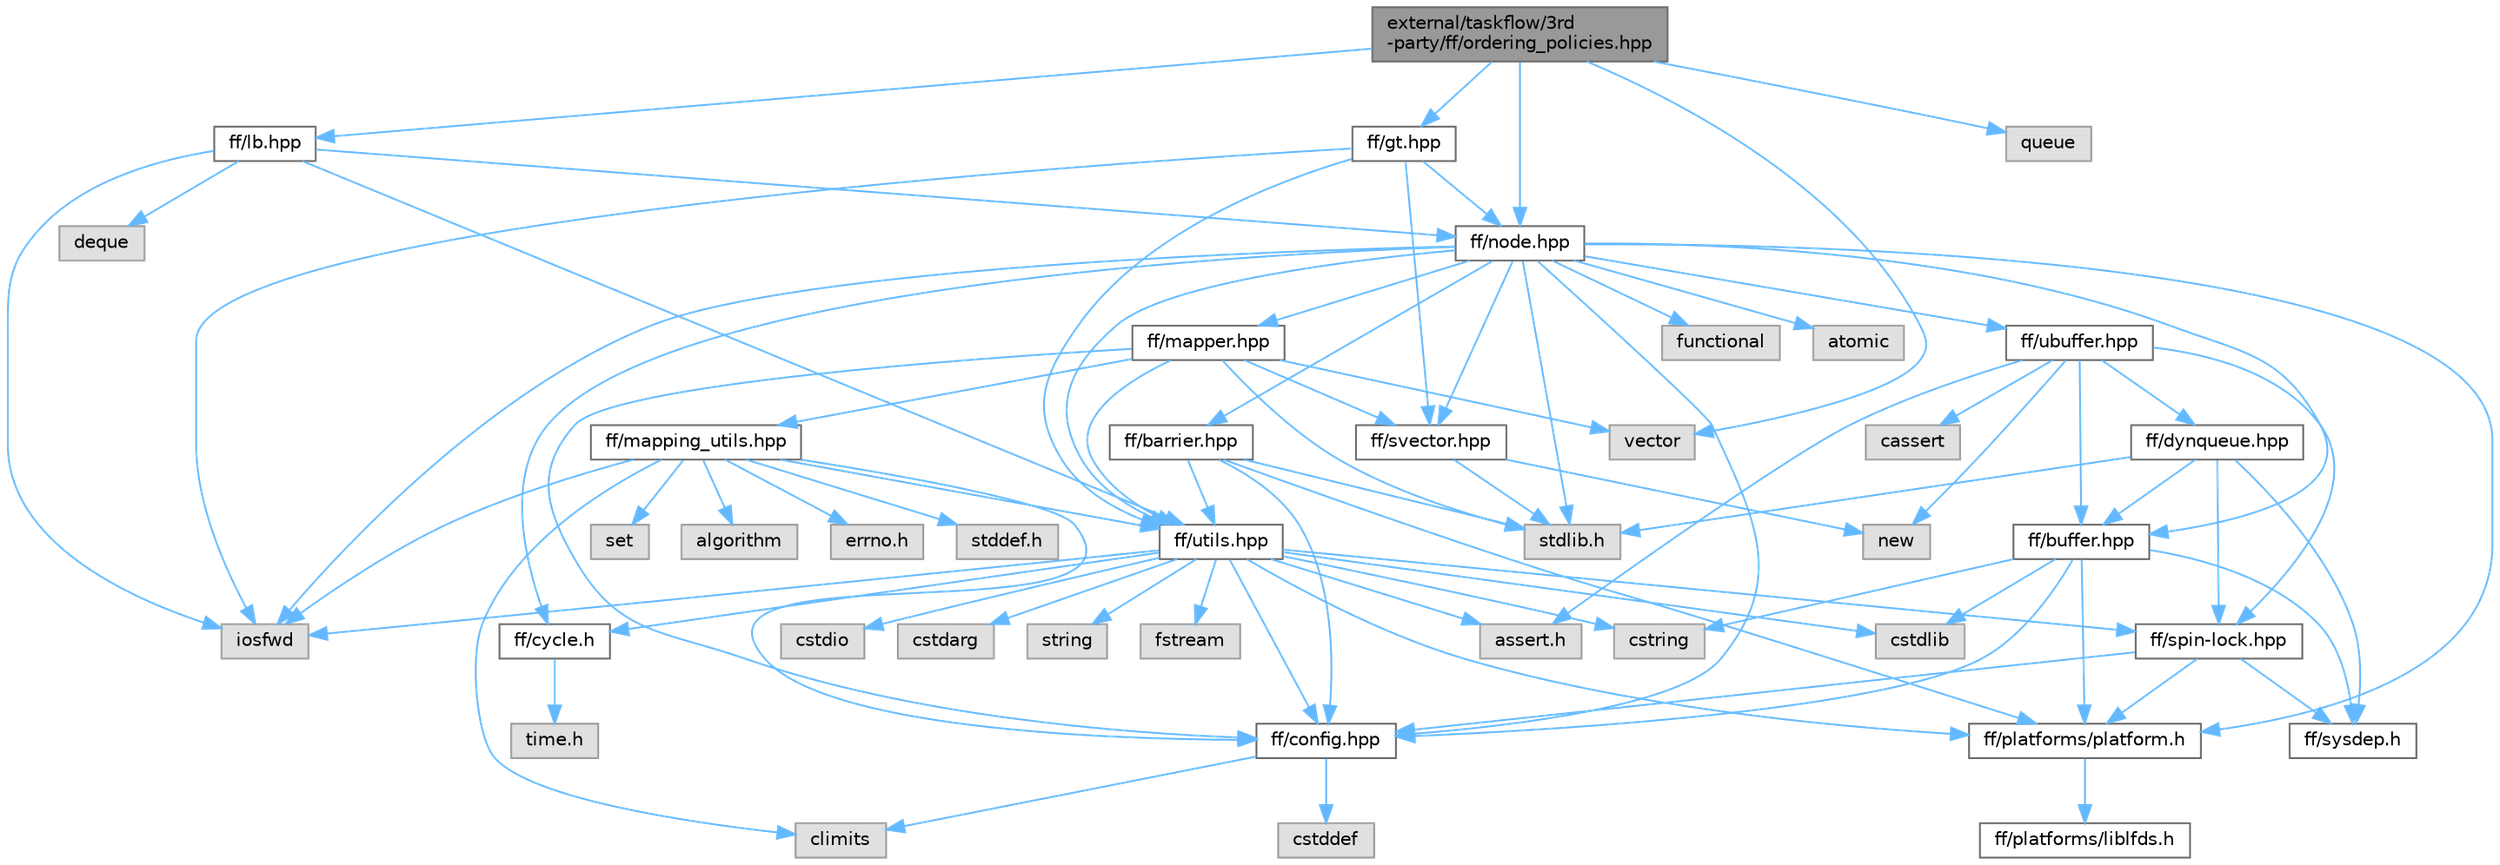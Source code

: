 digraph "external/taskflow/3rd-party/ff/ordering_policies.hpp"
{
 // LATEX_PDF_SIZE
  bgcolor="transparent";
  edge [fontname=Helvetica,fontsize=10,labelfontname=Helvetica,labelfontsize=10];
  node [fontname=Helvetica,fontsize=10,shape=box,height=0.2,width=0.4];
  Node1 [id="Node000001",label="external/taskflow/3rd\l-party/ff/ordering_policies.hpp",height=0.2,width=0.4,color="gray40", fillcolor="grey60", style="filled", fontcolor="black",tooltip=" "];
  Node1 -> Node2 [id="edge1_Node000001_Node000002",color="steelblue1",style="solid",tooltip=" "];
  Node2 [id="Node000002",label="vector",height=0.2,width=0.4,color="grey60", fillcolor="#E0E0E0", style="filled",tooltip=" "];
  Node1 -> Node3 [id="edge2_Node000001_Node000003",color="steelblue1",style="solid",tooltip=" "];
  Node3 [id="Node000003",label="queue",height=0.2,width=0.4,color="grey60", fillcolor="#E0E0E0", style="filled",tooltip=" "];
  Node1 -> Node4 [id="edge3_Node000001_Node000004",color="steelblue1",style="solid",tooltip=" "];
  Node4 [id="Node000004",label="ff/lb.hpp",height=0.2,width=0.4,color="grey40", fillcolor="white", style="filled",URL="$lb_8hpp.html",tooltip="Farm Emitter (not a ff_node)"];
  Node4 -> Node5 [id="edge4_Node000004_Node000005",color="steelblue1",style="solid",tooltip=" "];
  Node5 [id="Node000005",label="iosfwd",height=0.2,width=0.4,color="grey60", fillcolor="#E0E0E0", style="filled",tooltip=" "];
  Node4 -> Node6 [id="edge5_Node000004_Node000006",color="steelblue1",style="solid",tooltip=" "];
  Node6 [id="Node000006",label="deque",height=0.2,width=0.4,color="grey60", fillcolor="#E0E0E0", style="filled",tooltip=" "];
  Node4 -> Node7 [id="edge6_Node000004_Node000007",color="steelblue1",style="solid",tooltip=" "];
  Node7 [id="Node000007",label="ff/utils.hpp",height=0.2,width=0.4,color="grey40", fillcolor="white", style="filled",URL="$utils_8hpp.html",tooltip="Utility functions"];
  Node7 -> Node8 [id="edge7_Node000007_Node000008",color="steelblue1",style="solid",tooltip=" "];
  Node8 [id="Node000008",label="assert.h",height=0.2,width=0.4,color="grey60", fillcolor="#E0E0E0", style="filled",tooltip=" "];
  Node7 -> Node9 [id="edge8_Node000007_Node000009",color="steelblue1",style="solid",tooltip=" "];
  Node9 [id="Node000009",label="cstdio",height=0.2,width=0.4,color="grey60", fillcolor="#E0E0E0", style="filled",tooltip=" "];
  Node7 -> Node10 [id="edge9_Node000007_Node000010",color="steelblue1",style="solid",tooltip=" "];
  Node10 [id="Node000010",label="cstdlib",height=0.2,width=0.4,color="grey60", fillcolor="#E0E0E0", style="filled",tooltip=" "];
  Node7 -> Node11 [id="edge10_Node000007_Node000011",color="steelblue1",style="solid",tooltip=" "];
  Node11 [id="Node000011",label="cstdarg",height=0.2,width=0.4,color="grey60", fillcolor="#E0E0E0", style="filled",tooltip=" "];
  Node7 -> Node5 [id="edge11_Node000007_Node000005",color="steelblue1",style="solid",tooltip=" "];
  Node7 -> Node12 [id="edge12_Node000007_Node000012",color="steelblue1",style="solid",tooltip=" "];
  Node12 [id="Node000012",label="ff/config.hpp",height=0.2,width=0.4,color="grey40", fillcolor="white", style="filled",URL="$config_8hpp.html",tooltip=" "];
  Node12 -> Node13 [id="edge13_Node000012_Node000013",color="steelblue1",style="solid",tooltip=" "];
  Node13 [id="Node000013",label="cstddef",height=0.2,width=0.4,color="grey60", fillcolor="#E0E0E0", style="filled",tooltip=" "];
  Node12 -> Node14 [id="edge14_Node000012_Node000014",color="steelblue1",style="solid",tooltip=" "];
  Node14 [id="Node000014",label="climits",height=0.2,width=0.4,color="grey60", fillcolor="#E0E0E0", style="filled",tooltip=" "];
  Node7 -> Node15 [id="edge15_Node000007_Node000015",color="steelblue1",style="solid",tooltip=" "];
  Node15 [id="Node000015",label="ff/platforms/platform.h",height=0.2,width=0.4,color="grey40", fillcolor="white", style="filled",URL="$external_2taskflow_23rd-party_2ff_2platforms_2_platform_8h.html",tooltip=" "];
  Node15 -> Node16 [id="edge16_Node000015_Node000016",color="steelblue1",style="solid",tooltip=" "];
  Node16 [id="Node000016",label="ff/platforms/liblfds.h",height=0.2,width=0.4,color="grey40", fillcolor="white", style="filled",URL="$liblfds_8h.html",tooltip=" "];
  Node7 -> Node17 [id="edge17_Node000007_Node000017",color="steelblue1",style="solid",tooltip=" "];
  Node17 [id="Node000017",label="cstring",height=0.2,width=0.4,color="grey60", fillcolor="#E0E0E0", style="filled",tooltip=" "];
  Node7 -> Node18 [id="edge18_Node000007_Node000018",color="steelblue1",style="solid",tooltip=" "];
  Node18 [id="Node000018",label="string",height=0.2,width=0.4,color="grey60", fillcolor="#E0E0E0", style="filled",tooltip=" "];
  Node7 -> Node19 [id="edge19_Node000007_Node000019",color="steelblue1",style="solid",tooltip=" "];
  Node19 [id="Node000019",label="fstream",height=0.2,width=0.4,color="grey60", fillcolor="#E0E0E0", style="filled",tooltip=" "];
  Node7 -> Node20 [id="edge20_Node000007_Node000020",color="steelblue1",style="solid",tooltip=" "];
  Node20 [id="Node000020",label="ff/cycle.h",height=0.2,width=0.4,color="grey40", fillcolor="white", style="filled",URL="$cycle_8h.html",tooltip=" "];
  Node20 -> Node21 [id="edge21_Node000020_Node000021",color="steelblue1",style="solid",tooltip=" "];
  Node21 [id="Node000021",label="time.h",height=0.2,width=0.4,color="grey60", fillcolor="#E0E0E0", style="filled",tooltip=" "];
  Node7 -> Node22 [id="edge22_Node000007_Node000022",color="steelblue1",style="solid",tooltip=" "];
  Node22 [id="Node000022",label="ff/spin-lock.hpp",height=0.2,width=0.4,color="grey40", fillcolor="white", style="filled",URL="$spin-lock_8hpp.html",tooltip="This file contains several alternative spin lock(s) implementations that can be used as FastFlow spin..."];
  Node22 -> Node23 [id="edge23_Node000022_Node000023",color="steelblue1",style="solid",tooltip=" "];
  Node23 [id="Node000023",label="ff/sysdep.h",height=0.2,width=0.4,color="grey40", fillcolor="white", style="filled",URL="$sysdep_8h.html",tooltip=" "];
  Node22 -> Node15 [id="edge24_Node000022_Node000015",color="steelblue1",style="solid",tooltip=" "];
  Node22 -> Node12 [id="edge25_Node000022_Node000012",color="steelblue1",style="solid",tooltip=" "];
  Node4 -> Node24 [id="edge26_Node000004_Node000024",color="steelblue1",style="solid",tooltip=" "];
  Node24 [id="Node000024",label="ff/node.hpp",height=0.2,width=0.4,color="grey40", fillcolor="white", style="filled",URL="$node_8hpp.html",tooltip="FastFlow ff_node"];
  Node24 -> Node25 [id="edge27_Node000024_Node000025",color="steelblue1",style="solid",tooltip=" "];
  Node25 [id="Node000025",label="stdlib.h",height=0.2,width=0.4,color="grey60", fillcolor="#E0E0E0", style="filled",tooltip=" "];
  Node24 -> Node5 [id="edge28_Node000024_Node000005",color="steelblue1",style="solid",tooltip=" "];
  Node24 -> Node26 [id="edge29_Node000024_Node000026",color="steelblue1",style="solid",tooltip=" "];
  Node26 [id="Node000026",label="functional",height=0.2,width=0.4,color="grey60", fillcolor="#E0E0E0", style="filled",tooltip=" "];
  Node24 -> Node15 [id="edge30_Node000024_Node000015",color="steelblue1",style="solid",tooltip=" "];
  Node24 -> Node20 [id="edge31_Node000024_Node000020",color="steelblue1",style="solid",tooltip=" "];
  Node24 -> Node7 [id="edge32_Node000024_Node000007",color="steelblue1",style="solid",tooltip=" "];
  Node24 -> Node27 [id="edge33_Node000024_Node000027",color="steelblue1",style="solid",tooltip=" "];
  Node27 [id="Node000027",label="ff/buffer.hpp",height=0.2,width=0.4,color="grey40", fillcolor="white", style="filled",URL="$buffer_8hpp.html",tooltip="This file contains the definition of the bounded SPSC channel buffer used in FastFlow"];
  Node27 -> Node10 [id="edge34_Node000027_Node000010",color="steelblue1",style="solid",tooltip=" "];
  Node27 -> Node17 [id="edge35_Node000027_Node000017",color="steelblue1",style="solid",tooltip=" "];
  Node27 -> Node23 [id="edge36_Node000027_Node000023",color="steelblue1",style="solid",tooltip=" "];
  Node27 -> Node12 [id="edge37_Node000027_Node000012",color="steelblue1",style="solid",tooltip=" "];
  Node27 -> Node15 [id="edge38_Node000027_Node000015",color="steelblue1",style="solid",tooltip=" "];
  Node24 -> Node28 [id="edge39_Node000024_Node000028",color="steelblue1",style="solid",tooltip=" "];
  Node28 [id="Node000028",label="ff/ubuffer.hpp",height=0.2,width=0.4,color="grey40", fillcolor="white", style="filled",URL="$ubuffer_8hpp.html",tooltip="This file contains the definition of the unbounded SWSR circular buffer used in FastFlow"];
  Node28 -> Node8 [id="edge40_Node000028_Node000008",color="steelblue1",style="solid",tooltip=" "];
  Node28 -> Node29 [id="edge41_Node000028_Node000029",color="steelblue1",style="solid",tooltip=" "];
  Node29 [id="Node000029",label="cassert",height=0.2,width=0.4,color="grey60", fillcolor="#E0E0E0", style="filled",tooltip=" "];
  Node28 -> Node30 [id="edge42_Node000028_Node000030",color="steelblue1",style="solid",tooltip=" "];
  Node30 [id="Node000030",label="new",height=0.2,width=0.4,color="grey60", fillcolor="#E0E0E0", style="filled",tooltip=" "];
  Node28 -> Node31 [id="edge43_Node000028_Node000031",color="steelblue1",style="solid",tooltip=" "];
  Node31 [id="Node000031",label="ff/dynqueue.hpp",height=0.2,width=0.4,color="grey40", fillcolor="white", style="filled",URL="$dynqueue_8hpp.html",tooltip="Implementation of a dynamic queue. Not currently used."];
  Node31 -> Node25 [id="edge44_Node000031_Node000025",color="steelblue1",style="solid",tooltip=" "];
  Node31 -> Node27 [id="edge45_Node000031_Node000027",color="steelblue1",style="solid",tooltip=" "];
  Node31 -> Node22 [id="edge46_Node000031_Node000022",color="steelblue1",style="solid",tooltip=" "];
  Node31 -> Node23 [id="edge47_Node000031_Node000023",color="steelblue1",style="solid",tooltip=" "];
  Node28 -> Node27 [id="edge48_Node000028_Node000027",color="steelblue1",style="solid",tooltip=" "];
  Node28 -> Node22 [id="edge49_Node000028_Node000022",color="steelblue1",style="solid",tooltip=" "];
  Node24 -> Node32 [id="edge50_Node000024_Node000032",color="steelblue1",style="solid",tooltip=" "];
  Node32 [id="Node000032",label="ff/mapper.hpp",height=0.2,width=0.4,color="grey40", fillcolor="white", style="filled",URL="$mapper_8hpp.html",tooltip="This file contains the thread mapper definition used in FastFlow"];
  Node32 -> Node25 [id="edge51_Node000032_Node000025",color="steelblue1",style="solid",tooltip=" "];
  Node32 -> Node12 [id="edge52_Node000032_Node000012",color="steelblue1",style="solid",tooltip=" "];
  Node32 -> Node33 [id="edge53_Node000032_Node000033",color="steelblue1",style="solid",tooltip=" "];
  Node33 [id="Node000033",label="ff/svector.hpp",height=0.2,width=0.4,color="grey40", fillcolor="white", style="filled",URL="$svector_8hpp.html",tooltip="Simple yet efficient dynamic vector"];
  Node33 -> Node25 [id="edge54_Node000033_Node000025",color="steelblue1",style="solid",tooltip=" "];
  Node33 -> Node30 [id="edge55_Node000033_Node000030",color="steelblue1",style="solid",tooltip=" "];
  Node32 -> Node7 [id="edge56_Node000032_Node000007",color="steelblue1",style="solid",tooltip=" "];
  Node32 -> Node34 [id="edge57_Node000032_Node000034",color="steelblue1",style="solid",tooltip=" "];
  Node34 [id="Node000034",label="ff/mapping_utils.hpp",height=0.2,width=0.4,color="grey40", fillcolor="white", style="filled",URL="$mapping__utils_8hpp.html",tooltip="This file contains utilities for plaform inspection and thread pinning"];
  Node34 -> Node14 [id="edge58_Node000034_Node000014",color="steelblue1",style="solid",tooltip=" "];
  Node34 -> Node35 [id="edge59_Node000034_Node000035",color="steelblue1",style="solid",tooltip=" "];
  Node35 [id="Node000035",label="set",height=0.2,width=0.4,color="grey60", fillcolor="#E0E0E0", style="filled",tooltip=" "];
  Node34 -> Node36 [id="edge60_Node000034_Node000036",color="steelblue1",style="solid",tooltip=" "];
  Node36 [id="Node000036",label="algorithm",height=0.2,width=0.4,color="grey60", fillcolor="#E0E0E0", style="filled",tooltip=" "];
  Node34 -> Node5 [id="edge61_Node000034_Node000005",color="steelblue1",style="solid",tooltip=" "];
  Node34 -> Node37 [id="edge62_Node000034_Node000037",color="steelblue1",style="solid",tooltip=" "];
  Node37 [id="Node000037",label="errno.h",height=0.2,width=0.4,color="grey60", fillcolor="#E0E0E0", style="filled",tooltip=" "];
  Node34 -> Node12 [id="edge63_Node000034_Node000012",color="steelblue1",style="solid",tooltip=" "];
  Node34 -> Node7 [id="edge64_Node000034_Node000007",color="steelblue1",style="solid",tooltip=" "];
  Node34 -> Node38 [id="edge65_Node000034_Node000038",color="steelblue1",style="solid",tooltip=" "];
  Node38 [id="Node000038",label="stddef.h",height=0.2,width=0.4,color="grey60", fillcolor="#E0E0E0", style="filled",tooltip=" "];
  Node32 -> Node2 [id="edge66_Node000032_Node000002",color="steelblue1",style="solid",tooltip=" "];
  Node24 -> Node12 [id="edge67_Node000024_Node000012",color="steelblue1",style="solid",tooltip=" "];
  Node24 -> Node33 [id="edge68_Node000024_Node000033",color="steelblue1",style="solid",tooltip=" "];
  Node24 -> Node39 [id="edge69_Node000024_Node000039",color="steelblue1",style="solid",tooltip=" "];
  Node39 [id="Node000039",label="ff/barrier.hpp",height=0.2,width=0.4,color="grey40", fillcolor="white", style="filled",URL="$barrier_8hpp.html",tooltip="FastFlow blocking and non-blocking barrier implementations"];
  Node39 -> Node25 [id="edge70_Node000039_Node000025",color="steelblue1",style="solid",tooltip=" "];
  Node39 -> Node15 [id="edge71_Node000039_Node000015",color="steelblue1",style="solid",tooltip=" "];
  Node39 -> Node7 [id="edge72_Node000039_Node000007",color="steelblue1",style="solid",tooltip=" "];
  Node39 -> Node12 [id="edge73_Node000039_Node000012",color="steelblue1",style="solid",tooltip=" "];
  Node24 -> Node40 [id="edge74_Node000024_Node000040",color="steelblue1",style="solid",tooltip=" "];
  Node40 [id="Node000040",label="atomic",height=0.2,width=0.4,color="grey60", fillcolor="#E0E0E0", style="filled",tooltip=" "];
  Node1 -> Node41 [id="edge75_Node000001_Node000041",color="steelblue1",style="solid",tooltip=" "];
  Node41 [id="Node000041",label="ff/gt.hpp",height=0.2,width=0.4,color="grey40", fillcolor="white", style="filled",URL="$gt_8hpp.html",tooltip="Farm Collector (it is not a ff_node)"];
  Node41 -> Node5 [id="edge76_Node000041_Node000005",color="steelblue1",style="solid",tooltip=" "];
  Node41 -> Node33 [id="edge77_Node000041_Node000033",color="steelblue1",style="solid",tooltip=" "];
  Node41 -> Node7 [id="edge78_Node000041_Node000007",color="steelblue1",style="solid",tooltip=" "];
  Node41 -> Node24 [id="edge79_Node000041_Node000024",color="steelblue1",style="solid",tooltip=" "];
  Node1 -> Node24 [id="edge80_Node000001_Node000024",color="steelblue1",style="solid",tooltip=" "];
}
